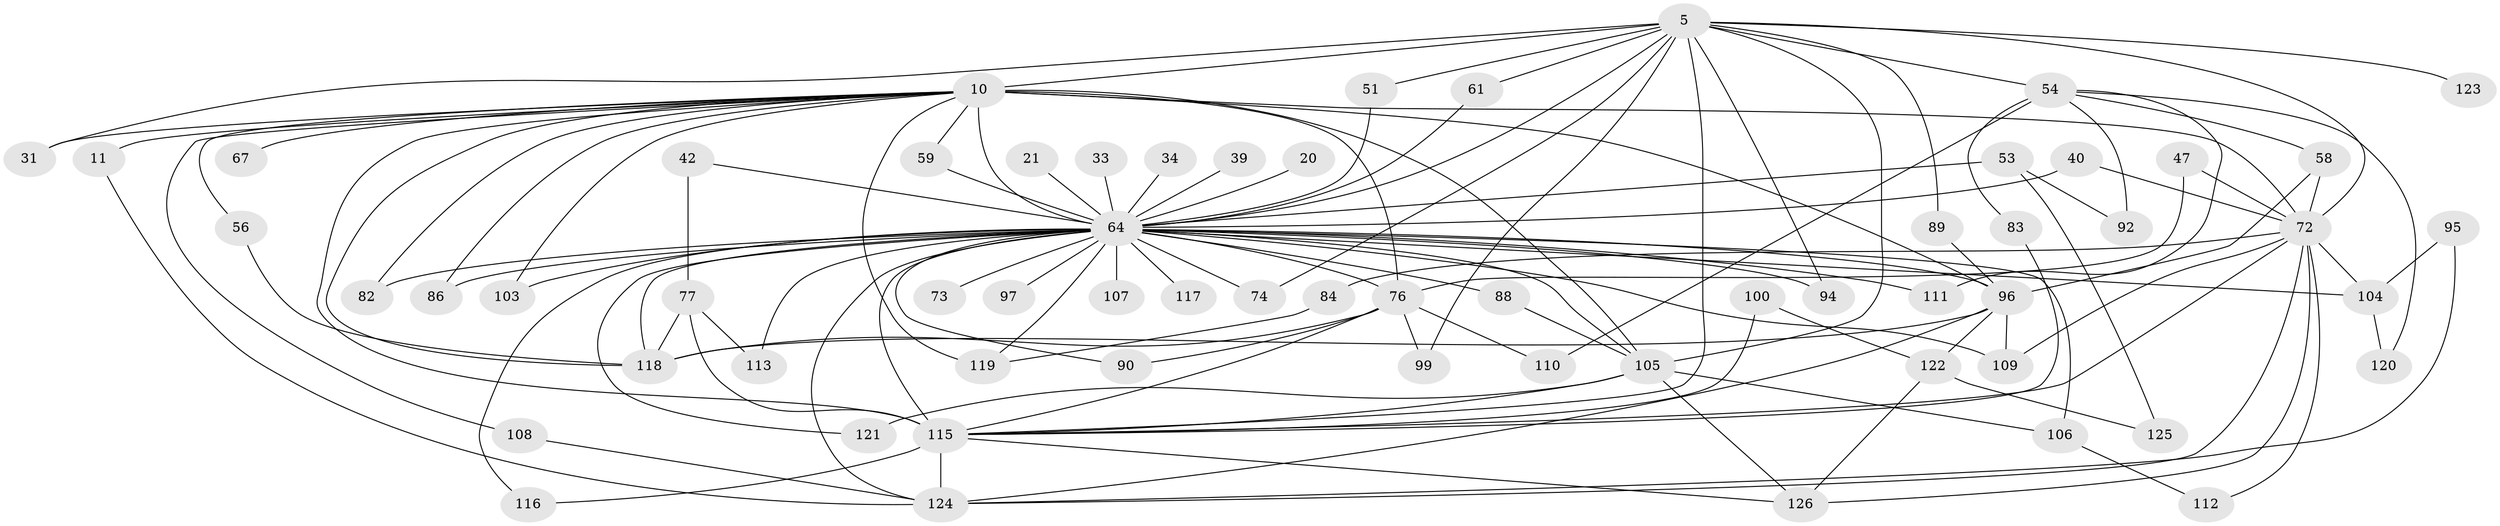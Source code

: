 // original degree distribution, {25: 0.007936507936507936, 17: 0.007936507936507936, 14: 0.007936507936507936, 24: 0.015873015873015872, 21: 0.015873015873015872, 20: 0.007936507936507936, 26: 0.007936507936507936, 23: 0.007936507936507936, 3: 0.15873015873015872, 4: 0.09523809523809523, 8: 0.015873015873015872, 7: 0.031746031746031744, 9: 0.007936507936507936, 2: 0.5634920634920635, 5: 0.03968253968253968, 11: 0.007936507936507936}
// Generated by graph-tools (version 1.1) at 2025/47/03/04/25 21:47:17]
// undirected, 63 vertices, 122 edges
graph export_dot {
graph [start="1"]
  node [color=gray90,style=filled];
  5 [super="+2"];
  10 [super="+4"];
  11;
  20;
  21;
  31;
  33;
  34;
  39;
  40;
  42;
  47;
  51;
  53;
  54;
  56;
  58;
  59;
  61;
  64 [super="+13+62+8"];
  67;
  72 [super="+66+65+48"];
  73;
  74;
  76 [super="+57"];
  77 [super="+15"];
  82;
  83;
  84;
  86;
  88;
  89;
  90;
  92;
  94;
  95;
  96 [super="+27+44+46+79+87"];
  97;
  99;
  100;
  103 [super="+78"];
  104 [super="+32"];
  105 [super="+60+50+75+102"];
  106 [super="+93"];
  107;
  108;
  109 [super="+85"];
  110;
  111;
  112;
  113 [super="+41"];
  115 [super="+69+9"];
  116;
  117;
  118 [super="+80+101+71"];
  119 [super="+12"];
  120;
  121;
  122 [super="+98"];
  123;
  124 [super="+114+91+81"];
  125;
  126 [super="+49"];
  5 -- 10 [weight=4];
  5 -- 31;
  5 -- 51;
  5 -- 54 [weight=2];
  5 -- 74;
  5 -- 94;
  5 -- 123 [weight=2];
  5 -- 89;
  5 -- 99;
  5 -- 61;
  5 -- 64 [weight=9];
  5 -- 105 [weight=5];
  5 -- 72 [weight=2];
  5 -- 115 [weight=5];
  10 -- 11 [weight=2];
  10 -- 31;
  10 -- 59;
  10 -- 64 [weight=9];
  10 -- 67 [weight=2];
  10 -- 72 [weight=4];
  10 -- 86;
  10 -- 82;
  10 -- 108;
  10 -- 119 [weight=2];
  10 -- 56;
  10 -- 96;
  10 -- 105 [weight=3];
  10 -- 118;
  10 -- 115 [weight=4];
  10 -- 103 [weight=3];
  10 -- 76 [weight=3];
  11 -- 124;
  20 -- 64 [weight=2];
  21 -- 64 [weight=2];
  33 -- 64 [weight=2];
  34 -- 64 [weight=2];
  39 -- 64 [weight=2];
  40 -- 64;
  40 -- 72;
  42 -- 77;
  42 -- 64;
  47 -- 72;
  47 -- 76;
  51 -- 64;
  53 -- 92;
  53 -- 125;
  53 -- 64 [weight=2];
  54 -- 58;
  54 -- 83;
  54 -- 92;
  54 -- 110;
  54 -- 111;
  54 -- 120;
  56 -- 118;
  58 -- 96;
  58 -- 72;
  59 -- 64;
  61 -- 64;
  64 -- 116;
  64 -- 96 [weight=8];
  64 -- 73 [weight=2];
  64 -- 74;
  64 -- 82;
  64 -- 86;
  64 -- 88;
  64 -- 90;
  64 -- 94;
  64 -- 97;
  64 -- 103 [weight=2];
  64 -- 104 [weight=2];
  64 -- 106 [weight=2];
  64 -- 107 [weight=2];
  64 -- 109;
  64 -- 111;
  64 -- 113;
  64 -- 115 [weight=9];
  64 -- 117 [weight=2];
  64 -- 119;
  64 -- 121;
  64 -- 118 [weight=4];
  64 -- 105;
  64 -- 124 [weight=2];
  64 -- 76;
  72 -- 112;
  72 -- 104;
  72 -- 84;
  72 -- 115;
  72 -- 124;
  72 -- 109;
  72 -- 126;
  76 -- 118 [weight=2];
  76 -- 99;
  76 -- 110;
  76 -- 115 [weight=2];
  76 -- 90;
  77 -- 113 [weight=2];
  77 -- 118 [weight=2];
  77 -- 115 [weight=3];
  83 -- 115;
  84 -- 119;
  88 -- 105;
  89 -- 96;
  95 -- 104;
  95 -- 124;
  96 -- 122 [weight=2];
  96 -- 124;
  96 -- 118;
  96 -- 109;
  100 -- 122;
  100 -- 115;
  104 -- 120;
  105 -- 106;
  105 -- 126;
  105 -- 115 [weight=2];
  105 -- 121;
  106 -- 112;
  108 -- 124;
  115 -- 116;
  115 -- 124 [weight=4];
  115 -- 126;
  122 -- 125;
  122 -- 126;
}

